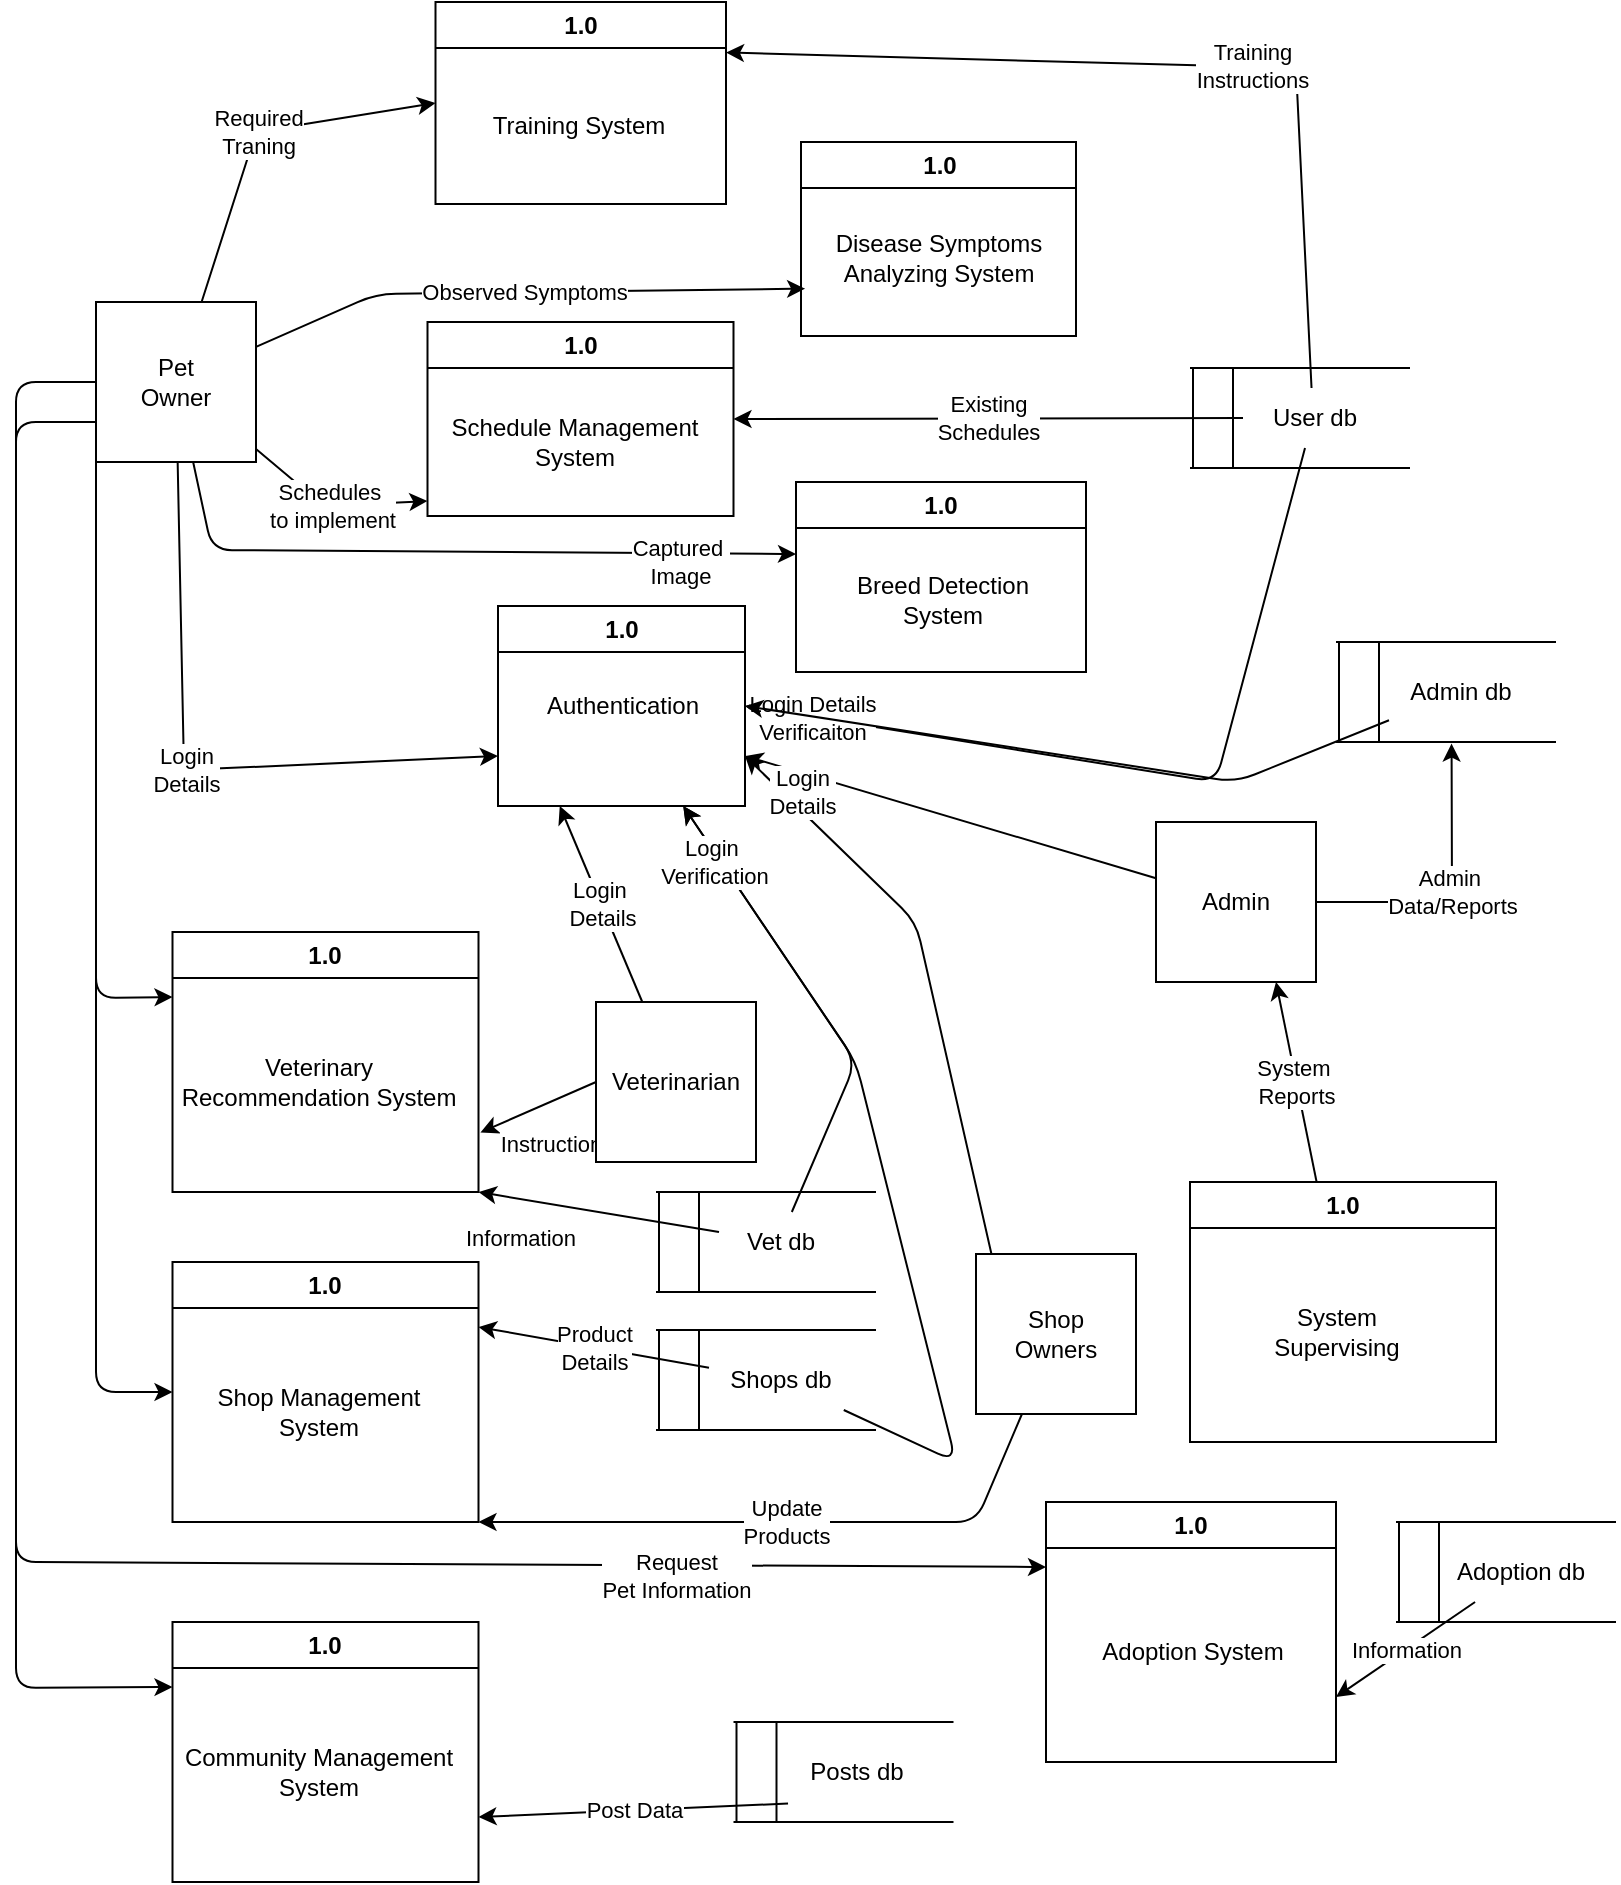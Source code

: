 <mxfile>
    <diagram id="eVHUcV3mgXNlmLgi5l71" name="Page-1">
        <mxGraphModel dx="929" dy="552" grid="0" gridSize="10" guides="0" tooltips="1" connect="0" arrows="0" fold="1" page="1" pageScale="1" pageWidth="850" pageHeight="1100" math="0" shadow="0">
            <root>
                <mxCell id="0"/>
                <mxCell id="1" parent="0"/>
                <mxCell id="19" value="1.0" style="swimlane;whiteSpace=wrap;html=1;movable=1;resizable=1;rotatable=1;deletable=1;editable=1;connectable=1;" vertex="1" parent="1">
                    <mxGeometry x="281" y="322" width="123.5" height="100" as="geometry"/>
                </mxCell>
                <mxCell id="20" value="Authentication" style="text;html=1;align=center;verticalAlign=middle;resizable=1;points=[];autosize=1;strokeColor=none;fillColor=none;movable=1;rotatable=1;deletable=1;editable=1;connectable=1;" vertex="1" parent="19">
                    <mxGeometry x="11.75" y="35" width="100" height="30" as="geometry"/>
                </mxCell>
                <mxCell id="21" value="1.0" style="swimlane;whiteSpace=wrap;html=1;movable=1;resizable=1;rotatable=1;deletable=1;editable=1;connectable=1;" vertex="1" parent="1">
                    <mxGeometry x="430" y="260" width="145" height="95" as="geometry"/>
                </mxCell>
                <mxCell id="22" value="Breed Detection &lt;br&gt;System" style="text;html=1;align=center;verticalAlign=middle;resizable=1;points=[];autosize=1;strokeColor=none;fillColor=none;movable=1;rotatable=1;deletable=1;editable=1;connectable=1;" vertex="1" parent="21">
                    <mxGeometry x="18" y="39" width="110" height="40" as="geometry"/>
                </mxCell>
                <mxCell id="23" value="1.0" style="swimlane;whiteSpace=wrap;html=1;movable=1;resizable=1;rotatable=1;deletable=1;editable=1;connectable=1;" vertex="1" parent="1">
                    <mxGeometry x="555" y="770" width="145" height="130" as="geometry"/>
                </mxCell>
                <mxCell id="24" value="Adoption System" style="text;html=1;align=center;verticalAlign=middle;resizable=1;points=[];autosize=1;strokeColor=none;fillColor=none;movable=1;rotatable=1;deletable=1;editable=1;connectable=1;" vertex="1" parent="23">
                    <mxGeometry x="18" y="60" width="110" height="30" as="geometry"/>
                </mxCell>
                <mxCell id="25" value="1.0" style="swimlane;whiteSpace=wrap;html=1;movable=1;resizable=1;rotatable=1;deletable=1;editable=1;connectable=1;" vertex="1" parent="1">
                    <mxGeometry x="249.75" y="20" width="145.25" height="101" as="geometry"/>
                </mxCell>
                <mxCell id="26" value="Training System" style="text;html=1;align=center;verticalAlign=middle;resizable=1;points=[];autosize=1;strokeColor=none;fillColor=none;movable=1;rotatable=1;deletable=1;editable=1;connectable=1;" vertex="1" parent="25">
                    <mxGeometry x="16.25" y="47" width="110" height="30" as="geometry"/>
                </mxCell>
                <mxCell id="27" value="1.0" style="swimlane;whiteSpace=wrap;html=1;movable=1;resizable=1;rotatable=1;deletable=1;editable=1;connectable=1;" vertex="1" parent="1">
                    <mxGeometry x="118.25" y="485" width="153" height="130" as="geometry"/>
                </mxCell>
                <mxCell id="28" value="Veterinary &lt;br&gt;Recommendation System" style="text;html=1;align=center;verticalAlign=middle;resizable=1;points=[];autosize=1;strokeColor=none;fillColor=none;movable=1;rotatable=1;deletable=1;editable=1;connectable=1;" vertex="1" parent="27">
                    <mxGeometry x="-7" y="55" width="160" height="40" as="geometry"/>
                </mxCell>
                <mxCell id="29" value="1.0" style="swimlane;whiteSpace=wrap;html=1;movable=1;resizable=1;rotatable=1;deletable=1;editable=1;connectable=1;" vertex="1" parent="1">
                    <mxGeometry x="118.25" y="830" width="153" height="130" as="geometry"/>
                </mxCell>
                <mxCell id="30" value="Community Management &lt;br&gt;System" style="text;html=1;align=center;verticalAlign=middle;resizable=1;points=[];autosize=1;strokeColor=none;fillColor=none;movable=1;rotatable=1;deletable=1;editable=1;connectable=1;" vertex="1" parent="29">
                    <mxGeometry x="-7" y="55" width="160" height="40" as="geometry"/>
                </mxCell>
                <mxCell id="31" value="1.0" style="swimlane;whiteSpace=wrap;html=1;movable=1;resizable=1;rotatable=1;deletable=1;editable=1;connectable=1;" vertex="1" parent="1">
                    <mxGeometry x="432.5" y="90" width="137.5" height="97" as="geometry"/>
                </mxCell>
                <mxCell id="32" value="Disease Symptoms &lt;br&gt;Analyzing System" style="text;html=1;align=center;verticalAlign=middle;resizable=1;points=[];autosize=1;strokeColor=none;fillColor=none;movable=1;rotatable=1;deletable=1;editable=1;connectable=1;" vertex="1" parent="31">
                    <mxGeometry x="3.5" y="38" width="130" height="40" as="geometry"/>
                </mxCell>
                <mxCell id="33" value="1.0" style="swimlane;whiteSpace=wrap;html=1;movable=1;resizable=1;rotatable=1;deletable=1;editable=1;connectable=1;" vertex="1" parent="1">
                    <mxGeometry x="245.75" y="180" width="153" height="97" as="geometry">
                        <mxRectangle x="117" y="220" width="60" height="30" as="alternateBounds"/>
                    </mxGeometry>
                </mxCell>
                <mxCell id="34" value="Schedule Management &lt;br&gt;System" style="text;html=1;align=center;verticalAlign=middle;resizable=1;points=[];autosize=1;strokeColor=none;fillColor=none;movable=1;rotatable=1;deletable=1;editable=1;connectable=1;" vertex="1" parent="33">
                    <mxGeometry x="-2" y="40" width="150" height="40" as="geometry"/>
                </mxCell>
                <mxCell id="91" value="Login &lt;br&gt;Details" style="edgeStyle=none;html=1;entryX=0;entryY=0.75;entryDx=0;entryDy=0;" edge="1" parent="1" source="35" target="19">
                    <mxGeometry relative="1" as="geometry">
                        <Array as="points">
                            <mxPoint x="124" y="404"/>
                        </Array>
                    </mxGeometry>
                </mxCell>
                <mxCell id="92" value="Schedules&amp;nbsp;&lt;br&gt;to implement" style="edgeStyle=none;html=1;entryX=0.013;entryY=1.238;entryDx=0;entryDy=0;entryPerimeter=0;" edge="1" parent="1" source="35" target="34">
                    <mxGeometry relative="1" as="geometry">
                        <Array as="points">
                            <mxPoint x="194" y="272"/>
                        </Array>
                    </mxGeometry>
                </mxCell>
                <mxCell id="93" value="Required&lt;br&gt;Traning" style="edgeStyle=none;html=1;entryX=0;entryY=0.5;entryDx=0;entryDy=0;" edge="1" parent="1" source="35" target="25">
                    <mxGeometry relative="1" as="geometry">
                        <Array as="points">
                            <mxPoint x="160" y="85"/>
                        </Array>
                    </mxGeometry>
                </mxCell>
                <mxCell id="95" value="Observed Symptoms" style="edgeStyle=none;html=1;entryX=-0.011;entryY=0.883;entryDx=0;entryDy=0;entryPerimeter=0;" edge="1" parent="1" source="35" target="32">
                    <mxGeometry relative="1" as="geometry">
                        <mxPoint x="426" y="169" as="targetPoint"/>
                        <Array as="points">
                            <mxPoint x="220" y="166"/>
                        </Array>
                    </mxGeometry>
                </mxCell>
                <mxCell id="96" value="Captured&amp;nbsp;&lt;br&gt;Image" style="edgeStyle=none;html=1;" edge="1" parent="1" source="35">
                    <mxGeometry x="0.666" y="-4" relative="1" as="geometry">
                        <mxPoint x="430" y="296" as="targetPoint"/>
                        <Array as="points">
                            <mxPoint x="138" y="294"/>
                        </Array>
                        <mxPoint x="-1" as="offset"/>
                    </mxGeometry>
                </mxCell>
                <mxCell id="113" style="edgeStyle=none;html=1;entryX=0;entryY=0.25;entryDx=0;entryDy=0;exitX=0;exitY=1;exitDx=0;exitDy=0;" edge="1" parent="1" source="35" target="27">
                    <mxGeometry relative="1" as="geometry">
                        <Array as="points">
                            <mxPoint x="80" y="518"/>
                        </Array>
                    </mxGeometry>
                </mxCell>
                <mxCell id="114" style="edgeStyle=none;html=1;entryX=0;entryY=0.5;entryDx=0;entryDy=0;exitX=0;exitY=1;exitDx=0;exitDy=0;" edge="1" parent="1" source="35" target="107">
                    <mxGeometry relative="1" as="geometry">
                        <Array as="points">
                            <mxPoint x="80" y="715"/>
                        </Array>
                    </mxGeometry>
                </mxCell>
                <mxCell id="35" value="Pet&lt;br&gt;Owner" style="whiteSpace=wrap;html=1;aspect=fixed;" vertex="1" parent="1">
                    <mxGeometry x="80" y="170" width="80" height="80" as="geometry"/>
                </mxCell>
                <mxCell id="126" value="Login&amp;nbsp;&lt;br&gt;Details" style="edgeStyle=none;html=1;entryX=0.25;entryY=1;entryDx=0;entryDy=0;" edge="1" parent="1" source="36" target="19">
                    <mxGeometry relative="1" as="geometry"/>
                </mxCell>
                <mxCell id="136" value="Instructions" style="edgeStyle=none;html=1;exitX=0;exitY=0.5;exitDx=0;exitDy=0;entryX=1.006;entryY=1.131;entryDx=0;entryDy=0;entryPerimeter=0;" edge="1" parent="1" source="36" target="28">
                    <mxGeometry x="-0.036" y="20" relative="1" as="geometry">
                        <mxPoint as="offset"/>
                    </mxGeometry>
                </mxCell>
                <mxCell id="36" value="Veterinarian" style="whiteSpace=wrap;html=1;aspect=fixed;" vertex="1" parent="1">
                    <mxGeometry x="330" y="520" width="80" height="80" as="geometry"/>
                </mxCell>
                <mxCell id="125" style="edgeStyle=none;html=1;entryX=1;entryY=0.75;entryDx=0;entryDy=0;" edge="1" parent="1" source="38" target="19">
                    <mxGeometry relative="1" as="geometry">
                        <mxPoint x="400" y="460.0" as="targetPoint"/>
                        <Array as="points">
                            <mxPoint x="540" y="700"/>
                            <mxPoint x="490" y="480"/>
                        </Array>
                    </mxGeometry>
                </mxCell>
                <mxCell id="137" value="Update &lt;br&gt;Products" style="edgeStyle=none;html=1;entryX=1;entryY=1;entryDx=0;entryDy=0;" edge="1" parent="1" source="38" target="107">
                    <mxGeometry relative="1" as="geometry">
                        <Array as="points">
                            <mxPoint x="520" y="780"/>
                        </Array>
                    </mxGeometry>
                </mxCell>
                <mxCell id="38" value="Shop &lt;br&gt;Owners" style="whiteSpace=wrap;html=1;aspect=fixed;" vertex="1" parent="1">
                    <mxGeometry x="520" y="646" width="80" height="80" as="geometry"/>
                </mxCell>
                <mxCell id="124" value="Login &lt;br&gt;Details" style="edgeStyle=none;html=1;entryX=1;entryY=0.75;entryDx=0;entryDy=0;" edge="1" parent="1" source="39" target="19">
                    <mxGeometry x="0.701" y="9" relative="1" as="geometry">
                        <mxPoint as="offset"/>
                    </mxGeometry>
                </mxCell>
                <mxCell id="131" value="Admin&amp;nbsp;&lt;br&gt;Data/Reports" style="edgeStyle=none;html=1;entryX=0.447;entryY=1.36;entryDx=0;entryDy=0;entryPerimeter=0;" edge="1" parent="1" source="39" target="53">
                    <mxGeometry relative="1" as="geometry">
                        <Array as="points">
                            <mxPoint x="758" y="470"/>
                        </Array>
                    </mxGeometry>
                </mxCell>
                <mxCell id="39" value="Admin" style="whiteSpace=wrap;html=1;aspect=fixed;" vertex="1" parent="1">
                    <mxGeometry x="610" y="430" width="80" height="80" as="geometry"/>
                </mxCell>
                <mxCell id="47" value="" style="group" vertex="1" connectable="0" parent="1">
                    <mxGeometry x="627" y="203" width="110" height="50" as="geometry"/>
                </mxCell>
                <mxCell id="41" value="" style="endArrow=none;html=1;" edge="1" parent="47">
                    <mxGeometry width="50" height="50" relative="1" as="geometry">
                        <mxPoint as="sourcePoint"/>
                        <mxPoint x="110" as="targetPoint"/>
                    </mxGeometry>
                </mxCell>
                <mxCell id="42" value="" style="endArrow=none;html=1;" edge="1" parent="47">
                    <mxGeometry width="50" height="50" relative="1" as="geometry">
                        <mxPoint y="50" as="sourcePoint"/>
                        <mxPoint x="110" y="50" as="targetPoint"/>
                    </mxGeometry>
                </mxCell>
                <mxCell id="43" value="" style="endArrow=none;html=1;" edge="1" parent="47">
                    <mxGeometry width="50" height="50" relative="1" as="geometry">
                        <mxPoint x="1.5" y="50" as="sourcePoint"/>
                        <mxPoint x="1.5" as="targetPoint"/>
                    </mxGeometry>
                </mxCell>
                <mxCell id="44" value="" style="endArrow=none;html=1;" edge="1" parent="47">
                    <mxGeometry width="50" height="50" relative="1" as="geometry">
                        <mxPoint x="21.5" y="50" as="sourcePoint"/>
                        <mxPoint x="21.5" as="targetPoint"/>
                    </mxGeometry>
                </mxCell>
                <mxCell id="45" value="User db" style="text;html=1;align=center;verticalAlign=middle;resizable=0;points=[];autosize=1;strokeColor=none;fillColor=none;" vertex="1" parent="47">
                    <mxGeometry x="26.5" y="10" width="70" height="30" as="geometry"/>
                </mxCell>
                <mxCell id="48" value="" style="group" vertex="1" connectable="0" parent="1">
                    <mxGeometry x="700" y="340" width="110" height="50" as="geometry"/>
                </mxCell>
                <mxCell id="49" value="" style="endArrow=none;html=1;" edge="1" parent="48">
                    <mxGeometry width="50" height="50" relative="1" as="geometry">
                        <mxPoint as="sourcePoint"/>
                        <mxPoint x="110" as="targetPoint"/>
                    </mxGeometry>
                </mxCell>
                <mxCell id="50" value="" style="endArrow=none;html=1;" edge="1" parent="48">
                    <mxGeometry width="50" height="50" relative="1" as="geometry">
                        <mxPoint y="50" as="sourcePoint"/>
                        <mxPoint x="110" y="50" as="targetPoint"/>
                    </mxGeometry>
                </mxCell>
                <mxCell id="51" value="" style="endArrow=none;html=1;" edge="1" parent="48">
                    <mxGeometry width="50" height="50" relative="1" as="geometry">
                        <mxPoint x="1.5" y="50" as="sourcePoint"/>
                        <mxPoint x="1.5" as="targetPoint"/>
                    </mxGeometry>
                </mxCell>
                <mxCell id="52" value="" style="endArrow=none;html=1;" edge="1" parent="48">
                    <mxGeometry width="50" height="50" relative="1" as="geometry">
                        <mxPoint x="21.5" y="50" as="sourcePoint"/>
                        <mxPoint x="21.5" as="targetPoint"/>
                    </mxGeometry>
                </mxCell>
                <mxCell id="53" value="Admin db" style="text;html=1;align=center;verticalAlign=middle;resizable=0;points=[];autosize=1;strokeColor=none;fillColor=none;" vertex="1" parent="48">
                    <mxGeometry x="26.5" y="10" width="70" height="30" as="geometry"/>
                </mxCell>
                <mxCell id="54" value="" style="group" vertex="1" connectable="0" parent="1">
                    <mxGeometry x="360" y="684" width="110" height="50" as="geometry"/>
                </mxCell>
                <mxCell id="55" value="" style="endArrow=none;html=1;" edge="1" parent="54">
                    <mxGeometry width="50" height="50" relative="1" as="geometry">
                        <mxPoint as="sourcePoint"/>
                        <mxPoint x="110" as="targetPoint"/>
                    </mxGeometry>
                </mxCell>
                <mxCell id="56" value="" style="endArrow=none;html=1;" edge="1" parent="54">
                    <mxGeometry width="50" height="50" relative="1" as="geometry">
                        <mxPoint y="50" as="sourcePoint"/>
                        <mxPoint x="110" y="50" as="targetPoint"/>
                    </mxGeometry>
                </mxCell>
                <mxCell id="57" value="" style="endArrow=none;html=1;" edge="1" parent="54">
                    <mxGeometry width="50" height="50" relative="1" as="geometry">
                        <mxPoint x="1.5" y="50" as="sourcePoint"/>
                        <mxPoint x="1.5" as="targetPoint"/>
                    </mxGeometry>
                </mxCell>
                <mxCell id="58" value="" style="endArrow=none;html=1;" edge="1" parent="54">
                    <mxGeometry width="50" height="50" relative="1" as="geometry">
                        <mxPoint x="21.5" y="50" as="sourcePoint"/>
                        <mxPoint x="21.5" as="targetPoint"/>
                    </mxGeometry>
                </mxCell>
                <mxCell id="59" value="Shops db" style="text;html=1;align=center;verticalAlign=middle;resizable=0;points=[];autosize=1;strokeColor=none;fillColor=none;" vertex="1" parent="54">
                    <mxGeometry x="26.5" y="10" width="70" height="30" as="geometry"/>
                </mxCell>
                <mxCell id="66" value="" style="group" vertex="1" connectable="0" parent="1">
                    <mxGeometry x="360" y="615" width="110" height="50" as="geometry"/>
                </mxCell>
                <mxCell id="67" value="" style="endArrow=none;html=1;" edge="1" parent="66">
                    <mxGeometry width="50" height="50" relative="1" as="geometry">
                        <mxPoint as="sourcePoint"/>
                        <mxPoint x="110" as="targetPoint"/>
                    </mxGeometry>
                </mxCell>
                <mxCell id="68" value="" style="endArrow=none;html=1;" edge="1" parent="66">
                    <mxGeometry width="50" height="50" relative="1" as="geometry">
                        <mxPoint y="50" as="sourcePoint"/>
                        <mxPoint x="110" y="50" as="targetPoint"/>
                    </mxGeometry>
                </mxCell>
                <mxCell id="69" value="" style="endArrow=none;html=1;" edge="1" parent="66">
                    <mxGeometry width="50" height="50" relative="1" as="geometry">
                        <mxPoint x="1.5" y="50" as="sourcePoint"/>
                        <mxPoint x="1.5" as="targetPoint"/>
                    </mxGeometry>
                </mxCell>
                <mxCell id="70" value="" style="endArrow=none;html=1;" edge="1" parent="66">
                    <mxGeometry width="50" height="50" relative="1" as="geometry">
                        <mxPoint x="21.5" y="50" as="sourcePoint"/>
                        <mxPoint x="21.5" as="targetPoint"/>
                    </mxGeometry>
                </mxCell>
                <mxCell id="71" value="Vet db" style="text;html=1;align=center;verticalAlign=middle;resizable=0;points=[];autosize=1;strokeColor=none;fillColor=none;" vertex="1" parent="66">
                    <mxGeometry x="31.5" y="10" width="60" height="30" as="geometry"/>
                </mxCell>
                <mxCell id="72" value="" style="group" vertex="1" connectable="0" parent="1">
                    <mxGeometry x="730" y="780" width="110" height="50" as="geometry"/>
                </mxCell>
                <mxCell id="73" value="" style="endArrow=none;html=1;" edge="1" parent="72">
                    <mxGeometry width="50" height="50" relative="1" as="geometry">
                        <mxPoint as="sourcePoint"/>
                        <mxPoint x="110" as="targetPoint"/>
                    </mxGeometry>
                </mxCell>
                <mxCell id="74" value="" style="endArrow=none;html=1;" edge="1" parent="72">
                    <mxGeometry width="50" height="50" relative="1" as="geometry">
                        <mxPoint y="50" as="sourcePoint"/>
                        <mxPoint x="110" y="50" as="targetPoint"/>
                    </mxGeometry>
                </mxCell>
                <mxCell id="75" value="" style="endArrow=none;html=1;" edge="1" parent="72">
                    <mxGeometry width="50" height="50" relative="1" as="geometry">
                        <mxPoint x="1.5" y="50" as="sourcePoint"/>
                        <mxPoint x="1.5" as="targetPoint"/>
                    </mxGeometry>
                </mxCell>
                <mxCell id="76" value="" style="endArrow=none;html=1;" edge="1" parent="72">
                    <mxGeometry width="50" height="50" relative="1" as="geometry">
                        <mxPoint x="21.5" y="50" as="sourcePoint"/>
                        <mxPoint x="21.5" as="targetPoint"/>
                    </mxGeometry>
                </mxCell>
                <mxCell id="77" value="Adoption db" style="text;html=1;align=center;verticalAlign=middle;resizable=0;points=[];autosize=1;strokeColor=none;fillColor=none;" vertex="1" parent="72">
                    <mxGeometry x="16.5" y="10" width="90" height="30" as="geometry"/>
                </mxCell>
                <mxCell id="78" value="" style="group" vertex="1" connectable="0" parent="1">
                    <mxGeometry x="398.75" y="880" width="110" height="50" as="geometry"/>
                </mxCell>
                <mxCell id="79" value="" style="endArrow=none;html=1;" edge="1" parent="78">
                    <mxGeometry width="50" height="50" relative="1" as="geometry">
                        <mxPoint as="sourcePoint"/>
                        <mxPoint x="110" as="targetPoint"/>
                    </mxGeometry>
                </mxCell>
                <mxCell id="80" value="" style="endArrow=none;html=1;" edge="1" parent="78">
                    <mxGeometry width="50" height="50" relative="1" as="geometry">
                        <mxPoint y="50" as="sourcePoint"/>
                        <mxPoint x="110" y="50" as="targetPoint"/>
                    </mxGeometry>
                </mxCell>
                <mxCell id="81" value="" style="endArrow=none;html=1;" edge="1" parent="78">
                    <mxGeometry width="50" height="50" relative="1" as="geometry">
                        <mxPoint x="1.5" y="50" as="sourcePoint"/>
                        <mxPoint x="1.5" as="targetPoint"/>
                    </mxGeometry>
                </mxCell>
                <mxCell id="82" value="" style="endArrow=none;html=1;" edge="1" parent="78">
                    <mxGeometry width="50" height="50" relative="1" as="geometry">
                        <mxPoint x="21.5" y="50" as="sourcePoint"/>
                        <mxPoint x="21.5" as="targetPoint"/>
                    </mxGeometry>
                </mxCell>
                <mxCell id="83" value="Posts db" style="text;html=1;align=center;verticalAlign=middle;resizable=0;points=[];autosize=1;strokeColor=none;fillColor=none;" vertex="1" parent="78">
                    <mxGeometry x="26.5" y="10" width="70" height="30" as="geometry"/>
                </mxCell>
                <mxCell id="94" value="Login Details&lt;br&gt;Verificaiton" style="edgeStyle=none;html=1;entryX=1;entryY=0.5;entryDx=0;entryDy=0;" edge="1" parent="1" source="45" target="19">
                    <mxGeometry x="0.836" y="1" relative="1" as="geometry">
                        <Array as="points">
                            <mxPoint x="640" y="410"/>
                        </Array>
                        <mxPoint as="offset"/>
                    </mxGeometry>
                </mxCell>
                <mxCell id="101" value="Existing &lt;br&gt;Schedules" style="edgeStyle=none;html=1;entryX=1;entryY=0.5;entryDx=0;entryDy=0;" edge="1" parent="1" source="45" target="33">
                    <mxGeometry relative="1" as="geometry">
                        <Array as="points"/>
                    </mxGeometry>
                </mxCell>
                <mxCell id="102" value="Training&lt;br&gt;Instructions" style="edgeStyle=none;html=1;entryX=1;entryY=0.25;entryDx=0;entryDy=0;" edge="1" parent="1" source="45" target="25">
                    <mxGeometry x="-0.18" relative="1" as="geometry">
                        <Array as="points">
                            <mxPoint x="680" y="53"/>
                        </Array>
                        <mxPoint as="offset"/>
                    </mxGeometry>
                </mxCell>
                <mxCell id="107" value="1.0" style="swimlane;whiteSpace=wrap;html=1;movable=1;resizable=1;rotatable=1;deletable=1;editable=1;connectable=1;" vertex="1" parent="1">
                    <mxGeometry x="118.25" y="650" width="153" height="130" as="geometry"/>
                </mxCell>
                <mxCell id="108" value="Shop Management &lt;br&gt;System" style="text;html=1;align=center;verticalAlign=middle;resizable=1;points=[];autosize=1;strokeColor=none;fillColor=none;movable=1;rotatable=1;deletable=1;editable=1;connectable=1;" vertex="1" parent="107">
                    <mxGeometry x="13" y="55" width="120" height="40" as="geometry"/>
                </mxCell>
                <mxCell id="133" value="System&amp;nbsp;&lt;br&gt;Reports" style="edgeStyle=none;html=1;entryX=0.75;entryY=1;entryDx=0;entryDy=0;" edge="1" parent="1" source="110" target="39">
                    <mxGeometry relative="1" as="geometry"/>
                </mxCell>
                <mxCell id="110" value="1.0" style="swimlane;whiteSpace=wrap;html=1;movable=1;resizable=1;rotatable=1;deletable=1;editable=1;connectable=1;" vertex="1" parent="1">
                    <mxGeometry x="627" y="610" width="153" height="130" as="geometry"/>
                </mxCell>
                <mxCell id="111" value="System &lt;br&gt;Supervising" style="text;html=1;align=center;verticalAlign=middle;resizable=1;points=[];autosize=1;strokeColor=none;fillColor=none;movable=1;rotatable=1;deletable=1;editable=1;connectable=1;" vertex="1" parent="110">
                    <mxGeometry x="28" y="55" width="90" height="40" as="geometry"/>
                </mxCell>
                <mxCell id="115" style="edgeStyle=none;html=1;entryX=0;entryY=0.25;entryDx=0;entryDy=0;exitX=0;exitY=0.5;exitDx=0;exitDy=0;" edge="1" parent="1" source="35" target="29">
                    <mxGeometry relative="1" as="geometry">
                        <mxPoint x="60.0" y="400.0" as="sourcePoint"/>
                        <mxPoint x="108.5" y="935" as="targetPoint"/>
                        <Array as="points">
                            <mxPoint x="40" y="210"/>
                            <mxPoint x="40" y="570"/>
                            <mxPoint x="40" y="863"/>
                        </Array>
                    </mxGeometry>
                </mxCell>
                <mxCell id="116" value="Request&lt;br&gt;Pet Information" style="edgeStyle=none;html=1;entryX=0;entryY=0.25;entryDx=0;entryDy=0;exitX=0;exitY=0.75;exitDx=0;exitDy=0;" edge="1" parent="1" source="35" target="23">
                    <mxGeometry x="0.673" y="-5" relative="1" as="geometry">
                        <mxPoint x="90.0" y="220" as="sourcePoint"/>
                        <mxPoint x="138.5" y="932.5" as="targetPoint"/>
                        <Array as="points">
                            <mxPoint x="40" y="230"/>
                            <mxPoint x="40" y="800"/>
                        </Array>
                        <mxPoint x="-1" as="offset"/>
                    </mxGeometry>
                </mxCell>
                <mxCell id="118" style="edgeStyle=none;html=1;entryX=1;entryY=0.5;entryDx=0;entryDy=0;" edge="1" parent="1" source="53" target="19">
                    <mxGeometry relative="1" as="geometry">
                        <Array as="points">
                            <mxPoint x="650" y="410"/>
                        </Array>
                    </mxGeometry>
                </mxCell>
                <mxCell id="122" style="edgeStyle=none;html=1;entryX=0.75;entryY=1;entryDx=0;entryDy=0;" edge="1" parent="1" source="71" target="19">
                    <mxGeometry relative="1" as="geometry">
                        <mxPoint x="500" y="500" as="targetPoint"/>
                        <Array as="points">
                            <mxPoint x="460" y="550"/>
                        </Array>
                    </mxGeometry>
                </mxCell>
                <mxCell id="123" value="Login&amp;nbsp;&lt;br&gt;Verification" style="edgeStyle=none;html=1;entryX=0.75;entryY=1;entryDx=0;entryDy=0;" edge="1" parent="1" source="59" target="19">
                    <mxGeometry x="0.848" y="3" relative="1" as="geometry">
                        <mxPoint x="400" y="440.0" as="targetPoint"/>
                        <Array as="points">
                            <mxPoint x="510" y="750"/>
                            <mxPoint x="460" y="550"/>
                        </Array>
                        <mxPoint as="offset"/>
                    </mxGeometry>
                </mxCell>
                <mxCell id="129" value="Information" style="edgeStyle=none;html=1;entryX=1;entryY=1;entryDx=0;entryDy=0;" edge="1" parent="1" source="71" target="27">
                    <mxGeometry x="0.598" y="19" relative="1" as="geometry">
                        <mxPoint as="offset"/>
                    </mxGeometry>
                </mxCell>
                <mxCell id="130" value="Product&lt;br&gt;Details" style="edgeStyle=none;html=1;entryX=1;entryY=0.25;entryDx=0;entryDy=0;" edge="1" parent="1" source="59" target="107">
                    <mxGeometry relative="1" as="geometry">
                        <Array as="points"/>
                    </mxGeometry>
                </mxCell>
                <mxCell id="134" value="Information" style="edgeStyle=none;html=1;entryX=1;entryY=0.75;entryDx=0;entryDy=0;" edge="1" parent="1" source="77" target="23">
                    <mxGeometry relative="1" as="geometry">
                        <mxPoint x="591.5" y="970.0" as="targetPoint"/>
                    </mxGeometry>
                </mxCell>
                <mxCell id="135" value="Post Data" style="edgeStyle=none;html=1;entryX=1;entryY=0.75;entryDx=0;entryDy=0;exitX=0.011;exitY=1.026;exitDx=0;exitDy=0;exitPerimeter=0;" edge="1" parent="1" source="83" target="29">
                    <mxGeometry relative="1" as="geometry">
                        <Array as="points"/>
                    </mxGeometry>
                </mxCell>
            </root>
        </mxGraphModel>
    </diagram>
</mxfile>